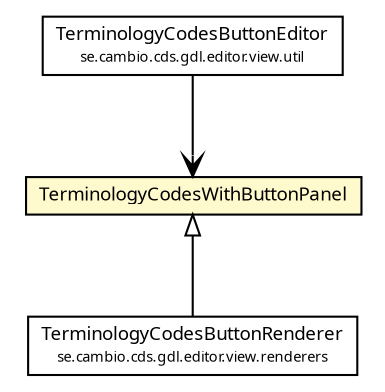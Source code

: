 #!/usr/local/bin/dot
#
# Class diagram 
# Generated by UMLGraph version R5_6 (http://www.umlgraph.org/)
#

digraph G {
	edge [fontname="Trebuchet MS",fontsize=10,labelfontname="Trebuchet MS",labelfontsize=10];
	node [fontname="Trebuchet MS",fontsize=10,shape=plaintext];
	nodesep=0.25;
	ranksep=0.5;
	// se.cambio.cds.gdl.editor.view.panels.TerminologyCodesWithButtonPanel
	c334758 [label=<<table title="se.cambio.cds.gdl.editor.view.panels.TerminologyCodesWithButtonPanel" border="0" cellborder="1" cellspacing="0" cellpadding="2" port="p" bgcolor="lemonChiffon" href="./TerminologyCodesWithButtonPanel.html">
		<tr><td><table border="0" cellspacing="0" cellpadding="1">
<tr><td align="center" balign="center"><font face="Trebuchet MS"> TerminologyCodesWithButtonPanel </font></td></tr>
		</table></td></tr>
		</table>>, URL="./TerminologyCodesWithButtonPanel.html", fontname="Trebuchet MS", fontcolor="black", fontsize=9.0];
	// se.cambio.cds.gdl.editor.view.renderers.TerminologyCodesButtonRenderer
	c334797 [label=<<table title="se.cambio.cds.gdl.editor.view.renderers.TerminologyCodesButtonRenderer" border="0" cellborder="1" cellspacing="0" cellpadding="2" port="p" href="../renderers/TerminologyCodesButtonRenderer.html">
		<tr><td><table border="0" cellspacing="0" cellpadding="1">
<tr><td align="center" balign="center"><font face="Trebuchet MS"> TerminologyCodesButtonRenderer </font></td></tr>
<tr><td align="center" balign="center"><font face="Trebuchet MS" point-size="7.0"> se.cambio.cds.gdl.editor.view.renderers </font></td></tr>
		</table></td></tr>
		</table>>, URL="../renderers/TerminologyCodesButtonRenderer.html", fontname="Trebuchet MS", fontcolor="black", fontsize=9.0];
	// se.cambio.cds.gdl.editor.view.util.TerminologyCodesButtonEditor
	c334805 [label=<<table title="se.cambio.cds.gdl.editor.view.util.TerminologyCodesButtonEditor" border="0" cellborder="1" cellspacing="0" cellpadding="2" port="p" href="../util/TerminologyCodesButtonEditor.html">
		<tr><td><table border="0" cellspacing="0" cellpadding="1">
<tr><td align="center" balign="center"><font face="Trebuchet MS"> TerminologyCodesButtonEditor </font></td></tr>
<tr><td align="center" balign="center"><font face="Trebuchet MS" point-size="7.0"> se.cambio.cds.gdl.editor.view.util </font></td></tr>
		</table></td></tr>
		</table>>, URL="../util/TerminologyCodesButtonEditor.html", fontname="Trebuchet MS", fontcolor="black", fontsize=9.0];
	//se.cambio.cds.gdl.editor.view.renderers.TerminologyCodesButtonRenderer extends se.cambio.cds.gdl.editor.view.panels.TerminologyCodesWithButtonPanel
	c334758:p -> c334797:p [dir=back,arrowtail=empty];
	// se.cambio.cds.gdl.editor.view.util.TerminologyCodesButtonEditor NAVASSOC se.cambio.cds.gdl.editor.view.panels.TerminologyCodesWithButtonPanel
	c334805:p -> c334758:p [taillabel="", label="", headlabel="", fontname="Trebuchet MS", fontcolor="black", fontsize=10.0, color="black", arrowhead=open];
}

